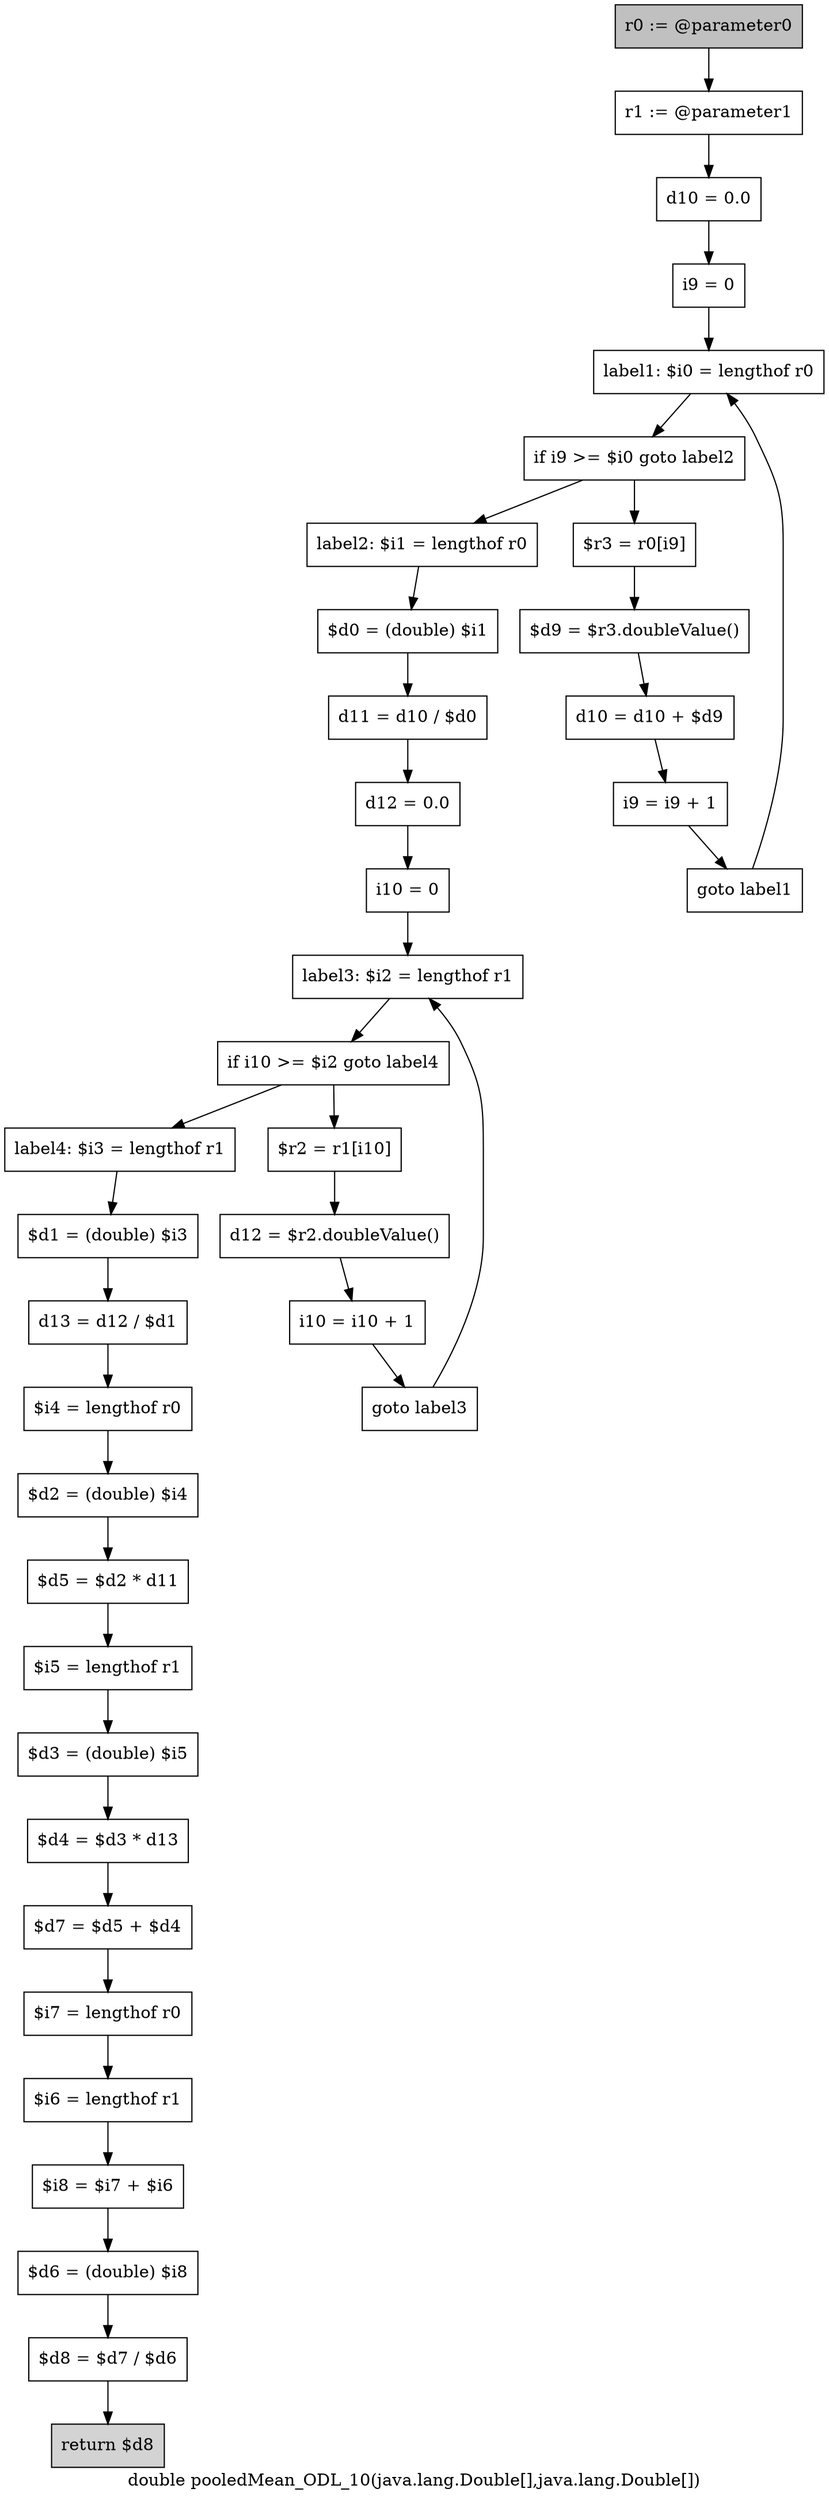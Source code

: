 digraph "double pooledMean_ODL_10(java.lang.Double[],java.lang.Double[])" {
    label="double pooledMean_ODL_10(java.lang.Double[],java.lang.Double[])";
    node [shape=box];
    "0" [style=filled,fillcolor=gray,label="r0 := @parameter0",];
    "1" [label="r1 := @parameter1",];
    "0"->"1";
    "2" [label="d10 = 0.0",];
    "1"->"2";
    "3" [label="i9 = 0",];
    "2"->"3";
    "4" [label="label1: $i0 = lengthof r0",];
    "3"->"4";
    "5" [label="if i9 >= $i0 goto label2",];
    "4"->"5";
    "6" [label="$r3 = r0[i9]",];
    "5"->"6";
    "11" [label="label2: $i1 = lengthof r0",];
    "5"->"11";
    "7" [label="$d9 = $r3.doubleValue()",];
    "6"->"7";
    "8" [label="d10 = d10 + $d9",];
    "7"->"8";
    "9" [label="i9 = i9 + 1",];
    "8"->"9";
    "10" [label="goto label1",];
    "9"->"10";
    "10"->"4";
    "12" [label="$d0 = (double) $i1",];
    "11"->"12";
    "13" [label="d11 = d10 / $d0",];
    "12"->"13";
    "14" [label="d12 = 0.0",];
    "13"->"14";
    "15" [label="i10 = 0",];
    "14"->"15";
    "16" [label="label3: $i2 = lengthof r1",];
    "15"->"16";
    "17" [label="if i10 >= $i2 goto label4",];
    "16"->"17";
    "18" [label="$r2 = r1[i10]",];
    "17"->"18";
    "22" [label="label4: $i3 = lengthof r1",];
    "17"->"22";
    "19" [label="d12 = $r2.doubleValue()",];
    "18"->"19";
    "20" [label="i10 = i10 + 1",];
    "19"->"20";
    "21" [label="goto label3",];
    "20"->"21";
    "21"->"16";
    "23" [label="$d1 = (double) $i3",];
    "22"->"23";
    "24" [label="d13 = d12 / $d1",];
    "23"->"24";
    "25" [label="$i4 = lengthof r0",];
    "24"->"25";
    "26" [label="$d2 = (double) $i4",];
    "25"->"26";
    "27" [label="$d5 = $d2 * d11",];
    "26"->"27";
    "28" [label="$i5 = lengthof r1",];
    "27"->"28";
    "29" [label="$d3 = (double) $i5",];
    "28"->"29";
    "30" [label="$d4 = $d3 * d13",];
    "29"->"30";
    "31" [label="$d7 = $d5 + $d4",];
    "30"->"31";
    "32" [label="$i7 = lengthof r0",];
    "31"->"32";
    "33" [label="$i6 = lengthof r1",];
    "32"->"33";
    "34" [label="$i8 = $i7 + $i6",];
    "33"->"34";
    "35" [label="$d6 = (double) $i8",];
    "34"->"35";
    "36" [label="$d8 = $d7 / $d6",];
    "35"->"36";
    "37" [style=filled,fillcolor=lightgray,label="return $d8",];
    "36"->"37";
}
